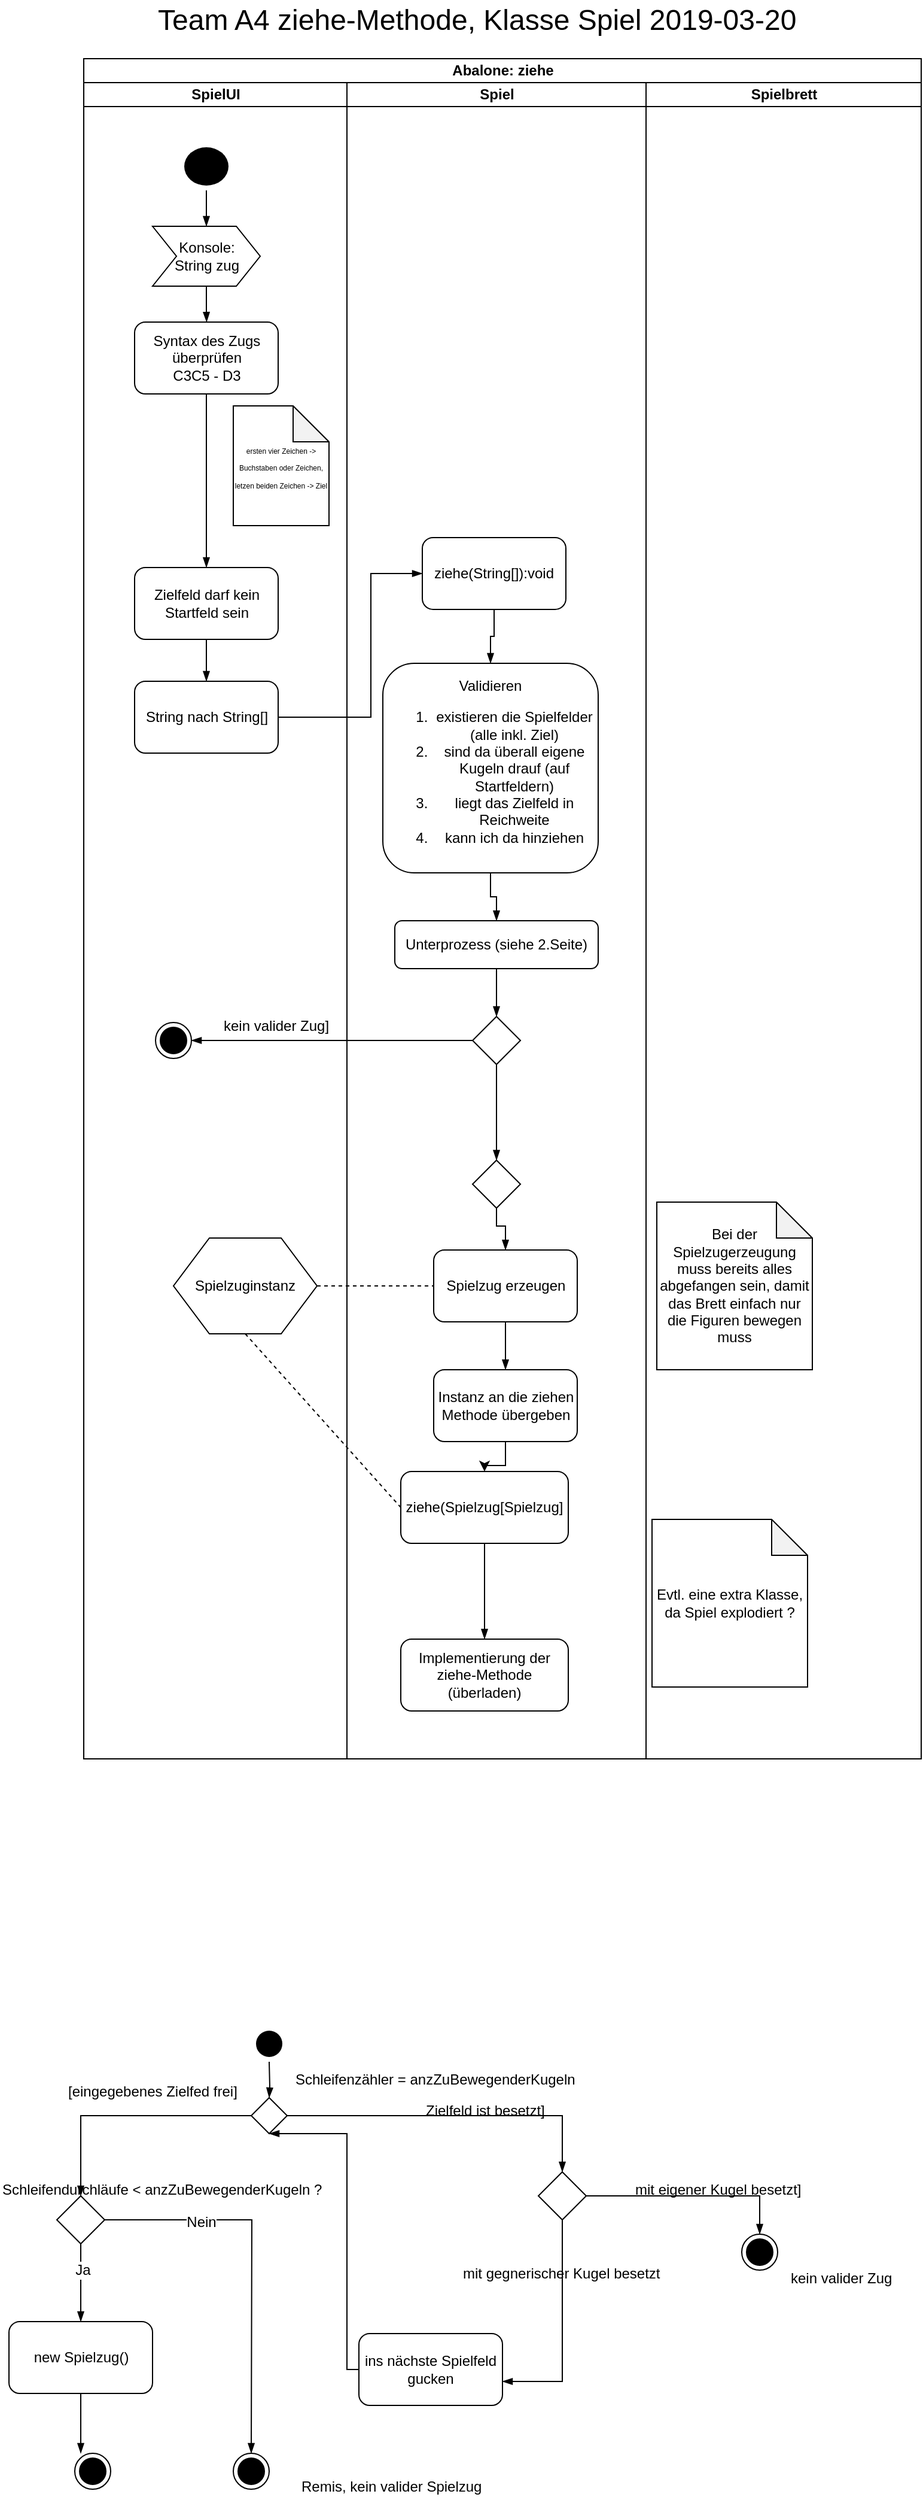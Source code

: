 <mxfile version="10.5.2" type="device"><diagram id="qPLTVKHvqDmZSYKCLTmT" name="Page-1"><mxGraphModel dx="824" dy="496" grid="1" gridSize="10" guides="1" tooltips="1" connect="1" arrows="1" fold="1" page="1" pageScale="1" pageWidth="827" pageHeight="1169" math="0" shadow="0"><root><mxCell id="0"/><mxCell id="1" parent="0"/><mxCell id="RRhDcwA50_2TwOH6ap_V-1" value="&lt;font style=&quot;font-size: 24px&quot;&gt;Team A4 ziehe-Methode, Klasse Spiel 2019-03-20&lt;/font&gt;" style="text;html=1;resizable=0;points=[];autosize=1;align=left;verticalAlign=top;spacingTop=-4;" parent="1" vertex="1"><mxGeometry x="130" y="31" width="550" height="20" as="geometry"/></mxCell><mxCell id="RRhDcwA50_2TwOH6ap_V-4" value="Abalone: ziehe" style="swimlane;html=1;childLayout=stackLayout;resizeParent=1;resizeParentMax=0;startSize=20;" parent="1" vertex="1"><mxGeometry x="70" y="80" width="700" height="1420" as="geometry"/></mxCell><mxCell id="RRhDcwA50_2TwOH6ap_V-5" value="SpielUI" style="swimlane;html=1;startSize=20;" parent="RRhDcwA50_2TwOH6ap_V-4" vertex="1"><mxGeometry y="20" width="220" height="1400" as="geometry"/></mxCell><mxCell id="RRhDcwA50_2TwOH6ap_V-8" value="sq" style="ellipse;html=1;shape=startState;fillColor=#000000;strokeColor=none;" parent="RRhDcwA50_2TwOH6ap_V-5" vertex="1"><mxGeometry x="80" y="50" width="45" height="40" as="geometry"/></mxCell><mxCell id="RRhDcwA50_2TwOH6ap_V-9" value="" style="edgeStyle=orthogonalEdgeStyle;html=1;verticalAlign=bottom;endArrow=open;endSize=8;strokeColor=none;rounded=0;" parent="RRhDcwA50_2TwOH6ap_V-5" source="RRhDcwA50_2TwOH6ap_V-10" edge="1"><mxGeometry relative="1" as="geometry"><mxPoint x="110" y="190" as="targetPoint"/></mxGeometry></mxCell><mxCell id="RRhDcwA50_2TwOH6ap_V-11" value="" style="edgeStyle=orthogonalEdgeStyle;rounded=0;orthogonalLoop=1;jettySize=auto;html=1;endArrow=none;endFill=0;startArrow=blockThin;startFill=1;" parent="RRhDcwA50_2TwOH6ap_V-5" source="RRhDcwA50_2TwOH6ap_V-10" target="RRhDcwA50_2TwOH6ap_V-8" edge="1"><mxGeometry relative="1" as="geometry"/></mxCell><mxCell id="RRhDcwA50_2TwOH6ap_V-14" value="" style="edgeStyle=orthogonalEdgeStyle;rounded=0;orthogonalLoop=1;jettySize=auto;html=1;startArrow=none;startFill=0;endArrow=blockThin;endFill=1;" parent="RRhDcwA50_2TwOH6ap_V-5" source="RRhDcwA50_2TwOH6ap_V-10" edge="1"><mxGeometry relative="1" as="geometry"><mxPoint x="102.69" y="200" as="targetPoint"/></mxGeometry></mxCell><mxCell id="RRhDcwA50_2TwOH6ap_V-10" value="Konsole: &lt;br&gt;String zug" style="shape=step;perimeter=stepPerimeter;whiteSpace=wrap;html=1;fixedSize=1;" parent="RRhDcwA50_2TwOH6ap_V-5" vertex="1"><mxGeometry x="57.5" y="120" width="90" height="50" as="geometry"/></mxCell><mxCell id="RRhDcwA50_2TwOH6ap_V-12" value="" style="edgeStyle=orthogonalEdgeStyle;html=1;verticalAlign=bottom;endArrow=open;endSize=8;strokeColor=none;rounded=0;" parent="RRhDcwA50_2TwOH6ap_V-5" source="RRhDcwA50_2TwOH6ap_V-8" target="RRhDcwA50_2TwOH6ap_V-10" edge="1"><mxGeometry relative="1" as="geometry"><mxPoint x="180" y="290" as="targetPoint"/><mxPoint x="172.5" y="190" as="sourcePoint"/></mxGeometry></mxCell><mxCell id="RRhDcwA50_2TwOH6ap_V-22" value="" style="edgeStyle=orthogonalEdgeStyle;rounded=0;orthogonalLoop=1;jettySize=auto;html=1;startArrow=none;startFill=0;endArrow=blockThin;endFill=1;" parent="RRhDcwA50_2TwOH6ap_V-5" source="RRhDcwA50_2TwOH6ap_V-83" target="RRhDcwA50_2TwOH6ap_V-19" edge="1"><mxGeometry relative="1" as="geometry"/></mxCell><mxCell id="RRhDcwA50_2TwOH6ap_V-15" value="Syntax des Zugs überprüfen&lt;br&gt;C3C5 - D3&lt;br&gt;" style="rounded=1;whiteSpace=wrap;html=1;" parent="RRhDcwA50_2TwOH6ap_V-5" vertex="1"><mxGeometry x="42.5" y="200" width="120" height="60" as="geometry"/></mxCell><mxCell id="RRhDcwA50_2TwOH6ap_V-19" value="String nach String[]" style="rounded=1;whiteSpace=wrap;html=1;" parent="RRhDcwA50_2TwOH6ap_V-5" vertex="1"><mxGeometry x="42.5" y="500" width="120" height="60" as="geometry"/></mxCell><mxCell id="RRhDcwA50_2TwOH6ap_V-23" value="&lt;font style=&quot;font-size: 6px&quot;&gt;ersten vier Zeichen -&amp;gt; Buchstaben oder Zeichen,&lt;br&gt;letzen beiden Zeichen -&amp;gt; Ziel&lt;/font&gt;&lt;br&gt;" style="shape=note;whiteSpace=wrap;html=1;backgroundOutline=1;darkOpacity=0.05;" parent="RRhDcwA50_2TwOH6ap_V-5" vertex="1"><mxGeometry x="125" y="270" width="80" height="100" as="geometry"/></mxCell><mxCell id="RRhDcwA50_2TwOH6ap_V-83" value="Zielfeld darf kein Startfeld sein" style="rounded=1;whiteSpace=wrap;html=1;" parent="RRhDcwA50_2TwOH6ap_V-5" vertex="1"><mxGeometry x="42.5" y="405" width="120" height="60" as="geometry"/></mxCell><mxCell id="RRhDcwA50_2TwOH6ap_V-84" value="" style="edgeStyle=orthogonalEdgeStyle;rounded=0;orthogonalLoop=1;jettySize=auto;html=1;startArrow=none;startFill=0;endArrow=blockThin;endFill=1;" parent="RRhDcwA50_2TwOH6ap_V-5" source="RRhDcwA50_2TwOH6ap_V-15" target="RRhDcwA50_2TwOH6ap_V-83" edge="1"><mxGeometry relative="1" as="geometry"><mxPoint x="172.5" y="360" as="sourcePoint"/><mxPoint x="172.5" y="600" as="targetPoint"/></mxGeometry></mxCell><mxCell id="RRhDcwA50_2TwOH6ap_V-127" value="kein valider Zug]" style="text;html=1;resizable=0;points=[];autosize=1;align=left;verticalAlign=top;spacingTop=-4;" parent="RRhDcwA50_2TwOH6ap_V-5" vertex="1"><mxGeometry x="115" y="778" width="100" height="20" as="geometry"/></mxCell><mxCell id="RRhDcwA50_2TwOH6ap_V-128" value="" style="ellipse;html=1;shape=endState;fillColor=#000000;strokeColor=#000000;" parent="RRhDcwA50_2TwOH6ap_V-5" vertex="1"><mxGeometry x="60" y="785" width="30" height="30" as="geometry"/></mxCell><mxCell id="RRhDcwA50_2TwOH6ap_V-6" value="Spiel&lt;br&gt;" style="swimlane;html=1;startSize=20;" parent="RRhDcwA50_2TwOH6ap_V-4" vertex="1"><mxGeometry x="220" y="20" width="250" height="1400" as="geometry"/></mxCell><mxCell id="RRhDcwA50_2TwOH6ap_V-26" value="" style="edgeStyle=orthogonalEdgeStyle;rounded=0;orthogonalLoop=1;jettySize=auto;html=1;startArrow=none;startFill=0;endArrow=blockThin;endFill=1;" parent="RRhDcwA50_2TwOH6ap_V-6" source="RRhDcwA50_2TwOH6ap_V-17" target="RRhDcwA50_2TwOH6ap_V-25" edge="1"><mxGeometry relative="1" as="geometry"/></mxCell><mxCell id="RRhDcwA50_2TwOH6ap_V-17" value="ziehe(String[]):void" style="rounded=1;whiteSpace=wrap;html=1;" parent="RRhDcwA50_2TwOH6ap_V-6" vertex="1"><mxGeometry x="63" y="380" width="120" height="60" as="geometry"/></mxCell><mxCell id="RRhDcwA50_2TwOH6ap_V-52" value="" style="edgeStyle=orthogonalEdgeStyle;rounded=0;orthogonalLoop=1;jettySize=auto;html=1;startArrow=none;startFill=0;endArrow=blockThin;endFill=1;" parent="RRhDcwA50_2TwOH6ap_V-6" source="RRhDcwA50_2TwOH6ap_V-25" target="RRhDcwA50_2TwOH6ap_V-51" edge="1"><mxGeometry relative="1" as="geometry"/></mxCell><mxCell id="RRhDcwA50_2TwOH6ap_V-25" value="&lt;div style=&quot;text-align: center&quot;&gt;&lt;span&gt;Validieren&lt;/span&gt;&lt;/div&gt;&lt;div style=&quot;text-align: center&quot;&gt;&lt;ol&gt;&lt;li&gt;existieren die Spielfelder (alle inkl. Ziel)&lt;br&gt;&lt;/li&gt;&lt;li&gt;sind da überall eigene Kugeln drauf (auf Startfeldern)&lt;br&gt;&lt;/li&gt;&lt;li&gt;liegt das Zielfeld in Reichweite&lt;/li&gt;&lt;li&gt;kann ich da hinziehen&lt;/li&gt;&lt;/ol&gt;&lt;/div&gt;" style="rounded=1;whiteSpace=wrap;html=1;" parent="RRhDcwA50_2TwOH6ap_V-6" vertex="1"><mxGeometry x="30" y="485" width="180" height="175" as="geometry"/></mxCell><mxCell id="RRhDcwA50_2TwOH6ap_V-51" value="&lt;div style=&quot;text-align: center&quot;&gt;Unterprozess (siehe 2.Seite)&lt;/div&gt;" style="rounded=1;whiteSpace=wrap;html=1;" parent="RRhDcwA50_2TwOH6ap_V-6" vertex="1"><mxGeometry x="40" y="700" width="170" height="40" as="geometry"/></mxCell><mxCell id="RRhDcwA50_2TwOH6ap_V-126" value="" style="edgeStyle=orthogonalEdgeStyle;rounded=0;jumpSize=11;orthogonalLoop=1;jettySize=auto;html=1;startArrow=none;startFill=0;endArrow=blockThin;endFill=1;" parent="RRhDcwA50_2TwOH6ap_V-6" source="RRhDcwA50_2TwOH6ap_V-122" edge="1"><mxGeometry relative="1" as="geometry"><mxPoint x="-130" y="800" as="targetPoint"/></mxGeometry></mxCell><mxCell id="RRhDcwA50_2TwOH6ap_V-131" value="" style="edgeStyle=orthogonalEdgeStyle;rounded=0;jumpSize=11;orthogonalLoop=1;jettySize=auto;html=1;startArrow=none;startFill=0;endArrow=blockThin;endFill=1;" parent="RRhDcwA50_2TwOH6ap_V-6" source="RRhDcwA50_2TwOH6ap_V-122" target="RRhDcwA50_2TwOH6ap_V-130" edge="1"><mxGeometry relative="1" as="geometry"/></mxCell><mxCell id="RRhDcwA50_2TwOH6ap_V-122" value="" style="rhombus;whiteSpace=wrap;html=1;strokeColor=#000000;" parent="RRhDcwA50_2TwOH6ap_V-6" vertex="1"><mxGeometry x="105" y="780" width="40" height="40" as="geometry"/></mxCell><mxCell id="RRhDcwA50_2TwOH6ap_V-130" value="" style="rhombus;whiteSpace=wrap;html=1;strokeColor=#000000;" parent="RRhDcwA50_2TwOH6ap_V-6" vertex="1"><mxGeometry x="105" y="900" width="40" height="40" as="geometry"/></mxCell><mxCell id="RRhDcwA50_2TwOH6ap_V-123" value="" style="edgeStyle=orthogonalEdgeStyle;rounded=0;jumpSize=11;orthogonalLoop=1;jettySize=auto;html=1;startArrow=none;startFill=0;endArrow=blockThin;endFill=1;" parent="RRhDcwA50_2TwOH6ap_V-6" source="RRhDcwA50_2TwOH6ap_V-51" target="RRhDcwA50_2TwOH6ap_V-122" edge="1"><mxGeometry relative="1" as="geometry"><mxPoint x="415" y="840" as="sourcePoint"/><mxPoint x="415" y="920" as="targetPoint"/></mxGeometry></mxCell><mxCell id="RRhDcwA50_2TwOH6ap_V-27" value="Spielzuginstanz" style="shape=hexagon;perimeter=hexagonPerimeter2;whiteSpace=wrap;html=1;" parent="RRhDcwA50_2TwOH6ap_V-6" vertex="1"><mxGeometry x="-145" y="965" width="120" height="80" as="geometry"/></mxCell><mxCell id="RRhDcwA50_2TwOH6ap_V-133" value="" style="edgeStyle=orthogonalEdgeStyle;rounded=0;jumpSize=11;orthogonalLoop=1;jettySize=auto;html=1;startArrow=blockThin;startFill=1;endArrow=none;endFill=0;entryX=0.5;entryY=1;entryDx=0;entryDy=0;" parent="RRhDcwA50_2TwOH6ap_V-6" source="RRhDcwA50_2TwOH6ap_V-28" target="RRhDcwA50_2TwOH6ap_V-130" edge="1"><mxGeometry relative="1" as="geometry"><mxPoint x="132.5" y="895" as="targetPoint"/></mxGeometry></mxCell><mxCell id="RRhDcwA50_2TwOH6ap_V-28" value="Spielzug erzeugen" style="rounded=1;whiteSpace=wrap;html=1;" parent="RRhDcwA50_2TwOH6ap_V-6" vertex="1"><mxGeometry x="72.5" y="975" width="120" height="60" as="geometry"/></mxCell><mxCell id="RRhDcwA50_2TwOH6ap_V-29" value="Instanz an die ziehen Methode übergeben" style="rounded=1;whiteSpace=wrap;html=1;" parent="RRhDcwA50_2TwOH6ap_V-6" vertex="1"><mxGeometry x="72.5" y="1075" width="120" height="60" as="geometry"/></mxCell><mxCell id="RRhDcwA50_2TwOH6ap_V-34" value="" style="edgeStyle=orthogonalEdgeStyle;rounded=0;orthogonalLoop=1;jettySize=auto;html=1;startArrow=none;startFill=0;endArrow=blockThin;endFill=1;entryX=0.5;entryY=0;entryDx=0;entryDy=0;" parent="RRhDcwA50_2TwOH6ap_V-6" source="RRhDcwA50_2TwOH6ap_V-28" target="RRhDcwA50_2TwOH6ap_V-29" edge="1"><mxGeometry relative="1" as="geometry"><mxPoint x="-7.5" y="1005" as="targetPoint"/></mxGeometry></mxCell><mxCell id="RRhDcwA50_2TwOH6ap_V-35" value="" style="endArrow=none;dashed=1;html=1;exitX=1;exitY=0.5;exitDx=0;exitDy=0;entryX=0;entryY=0.5;entryDx=0;entryDy=0;" parent="RRhDcwA50_2TwOH6ap_V-6" source="RRhDcwA50_2TwOH6ap_V-27" target="RRhDcwA50_2TwOH6ap_V-28" edge="1"><mxGeometry width="50" height="50" relative="1" as="geometry"><mxPoint x="12.5" y="1025" as="sourcePoint"/><mxPoint x="62.5" y="975" as="targetPoint"/></mxGeometry></mxCell><mxCell id="RRhDcwA50_2TwOH6ap_V-7" value="Spielbrett" style="swimlane;html=1;startSize=20;" parent="RRhDcwA50_2TwOH6ap_V-4" vertex="1"><mxGeometry x="470" y="20" width="230" height="1400" as="geometry"/></mxCell><mxCell id="RRhDcwA50_2TwOH6ap_V-30" value="Bei der Spielzugerzeugung muss bereits alles abgefangen sein, damit das Brett einfach nur die Figuren bewegen muss" style="shape=note;whiteSpace=wrap;html=1;backgroundOutline=1;darkOpacity=0.05;" parent="RRhDcwA50_2TwOH6ap_V-7" vertex="1"><mxGeometry x="9" y="935" width="130" height="140" as="geometry"/></mxCell><mxCell id="RRhDcwA50_2TwOH6ap_V-24" value="" style="edgeStyle=orthogonalEdgeStyle;rounded=0;orthogonalLoop=1;jettySize=auto;html=1;startArrow=none;startFill=0;endArrow=blockThin;endFill=1;entryX=0;entryY=0.5;entryDx=0;entryDy=0;exitX=1;exitY=0.5;exitDx=0;exitDy=0;" parent="RRhDcwA50_2TwOH6ap_V-4" source="RRhDcwA50_2TwOH6ap_V-19" target="RRhDcwA50_2TwOH6ap_V-17" edge="1"><mxGeometry relative="1" as="geometry"><mxPoint x="112.5" y="290" as="sourcePoint"/><mxPoint x="112.5" y="410" as="targetPoint"/><Array as="points"><mxPoint x="240" y="550"/><mxPoint x="240" y="430"/></Array></mxGeometry></mxCell><mxCell id="RRhDcwA50_2TwOH6ap_V-32" value="Evtl. eine extra Klasse, da Spiel explodiert ?" style="shape=note;whiteSpace=wrap;html=1;backgroundOutline=1;darkOpacity=0.05;" parent="1" vertex="1"><mxGeometry x="545" y="1300" width="130" height="140" as="geometry"/></mxCell><mxCell id="RRhDcwA50_2TwOH6ap_V-38" value="" style="edgeStyle=orthogonalEdgeStyle;rounded=0;orthogonalLoop=1;jettySize=auto;html=1;startArrow=none;startFill=0;endArrow=blockThin;endFill=1;" parent="1" source="RRhDcwA50_2TwOH6ap_V-36" target="RRhDcwA50_2TwOH6ap_V-37" edge="1"><mxGeometry relative="1" as="geometry"/></mxCell><mxCell id="RRhDcwA50_2TwOH6ap_V-36" value="ziehe(Spielzug[Spielzug]" style="rounded=1;whiteSpace=wrap;html=1;" parent="1" vertex="1"><mxGeometry x="335" y="1260" width="140" height="60" as="geometry"/></mxCell><mxCell id="RRhDcwA50_2TwOH6ap_V-37" value="Implementierung der ziehe-Methode (überladen)&lt;br&gt;" style="rounded=1;whiteSpace=wrap;html=1;" parent="1" vertex="1"><mxGeometry x="335" y="1400" width="140" height="60" as="geometry"/></mxCell><mxCell id="RRhDcwA50_2TwOH6ap_V-53" value="" style="ellipse;html=1;shape=startState;fillColor=#000000;strokeColor=none;" parent="1" vertex="1"><mxGeometry x="210" y="1723" width="30" height="30" as="geometry"/></mxCell><mxCell id="RRhDcwA50_2TwOH6ap_V-54" value="" style="edgeStyle=orthogonalEdgeStyle;html=1;verticalAlign=bottom;endArrow=open;endSize=8;strokeColor=none;" parent="1" source="RRhDcwA50_2TwOH6ap_V-53" edge="1"><mxGeometry relative="1" as="geometry"><mxPoint x="85" y="1740" as="targetPoint"/></mxGeometry></mxCell><mxCell id="RRhDcwA50_2TwOH6ap_V-55" value="[eingegebenes Zielfed frei]" style="text;html=1;resizable=0;points=[];autosize=1;align=left;verticalAlign=top;spacingTop=-4;" parent="1" vertex="1"><mxGeometry x="55" y="1768" width="160" height="20" as="geometry"/></mxCell><mxCell id="RRhDcwA50_2TwOH6ap_V-62" value="" style="edgeStyle=orthogonalEdgeStyle;rounded=0;orthogonalLoop=1;jettySize=auto;html=1;startArrow=none;startFill=0;endArrow=blockThin;endFill=1;" parent="1" source="RRhDcwA50_2TwOH6ap_V-56" target="RRhDcwA50_2TwOH6ap_V-64" edge="1"><mxGeometry relative="1" as="geometry"><mxPoint x="480" y="1900" as="targetPoint"/></mxGeometry></mxCell><mxCell id="RRhDcwA50_2TwOH6ap_V-105" value="" style="edgeStyle=orthogonalEdgeStyle;rounded=0;jumpSize=11;orthogonalLoop=1;jettySize=auto;html=1;startArrow=none;startFill=0;endArrow=blockThin;endFill=1;entryX=0.5;entryY=1;entryDx=0;entryDy=0;" parent="1" source="RRhDcwA50_2TwOH6ap_V-106" target="RRhDcwA50_2TwOH6ap_V-59" edge="1"><mxGeometry relative="1" as="geometry"><mxPoint x="370" y="1865" as="targetPoint"/><Array as="points"><mxPoint x="290" y="2010"/><mxPoint x="290" y="1813"/></Array></mxGeometry></mxCell><mxCell id="RRhDcwA50_2TwOH6ap_V-56" value="" style="rhombus;whiteSpace=wrap;html=1;" parent="1" vertex="1"><mxGeometry x="450" y="1845" width="40" height="40" as="geometry"/></mxCell><mxCell id="RRhDcwA50_2TwOH6ap_V-57" value="" style="edgeStyle=orthogonalEdgeStyle;rounded=0;orthogonalLoop=1;jettySize=auto;html=1;startArrow=none;startFill=0;endArrow=blockThin;endFill=1;entryX=0.5;entryY=0;entryDx=0;entryDy=0;exitX=1;exitY=0.5;exitDx=0;exitDy=0;" parent="1" source="RRhDcwA50_2TwOH6ap_V-59" target="RRhDcwA50_2TwOH6ap_V-56" edge="1"><mxGeometry relative="1" as="geometry"><mxPoint x="475" y="1845" as="targetPoint"/><mxPoint x="395" y="1810" as="sourcePoint"/></mxGeometry></mxCell><mxCell id="RRhDcwA50_2TwOH6ap_V-58" value="" style="edgeStyle=orthogonalEdgeStyle;rounded=0;orthogonalLoop=1;jettySize=auto;html=1;startArrow=none;startFill=0;endArrow=blockThin;endFill=1;entryX=0.5;entryY=0;entryDx=0;entryDy=0;" parent="1" source="RRhDcwA50_2TwOH6ap_V-108" target="RRhDcwA50_2TwOH6ap_V-70" edge="1"><mxGeometry relative="1" as="geometry"><mxPoint x="128" y="1833" as="targetPoint"/></mxGeometry></mxCell><mxCell id="RRhDcwA50_2TwOH6ap_V-112" value="Ja" style="text;html=1;resizable=0;points=[];align=center;verticalAlign=middle;labelBackgroundColor=#ffffff;" parent="RRhDcwA50_2TwOH6ap_V-58" vertex="1" connectable="0"><mxGeometry x="0.023" y="12" relative="1" as="geometry"><mxPoint x="-11" y="-11" as="offset"/></mxGeometry></mxCell><mxCell id="RRhDcwA50_2TwOH6ap_V-59" value="" style="rhombus;whiteSpace=wrap;html=1;" parent="1" vertex="1"><mxGeometry x="210" y="1783" width="30" height="30" as="geometry"/></mxCell><mxCell id="RRhDcwA50_2TwOH6ap_V-60" value="" style="edgeStyle=orthogonalEdgeStyle;rounded=0;orthogonalLoop=1;jettySize=auto;html=1;startArrow=none;startFill=0;endArrow=blockThin;endFill=1;" parent="1" target="RRhDcwA50_2TwOH6ap_V-59" edge="1"><mxGeometry relative="1" as="geometry"><mxPoint x="225" y="1753" as="sourcePoint"/><mxPoint x="225" y="1793" as="targetPoint"/></mxGeometry></mxCell><mxCell id="RRhDcwA50_2TwOH6ap_V-64" value="" style="ellipse;html=1;shape=endState;fillColor=#000000;strokeColor=#000000;" parent="1" vertex="1"><mxGeometry x="620" y="1897" width="30" height="30" as="geometry"/></mxCell><mxCell id="RRhDcwA50_2TwOH6ap_V-72" value="" style="edgeStyle=orthogonalEdgeStyle;rounded=0;orthogonalLoop=1;jettySize=auto;html=1;startArrow=none;startFill=0;endArrow=blockThin;endFill=1;" parent="1" source="RRhDcwA50_2TwOH6ap_V-70" edge="1"><mxGeometry relative="1" as="geometry"><mxPoint x="67.5" y="2080" as="targetPoint"/></mxGeometry></mxCell><mxCell id="RRhDcwA50_2TwOH6ap_V-70" value="new Spielzug()" style="rounded=1;whiteSpace=wrap;html=1;strokeColor=#000000;" parent="1" vertex="1"><mxGeometry x="7.5" y="1970" width="120" height="60" as="geometry"/></mxCell><mxCell id="RRhDcwA50_2TwOH6ap_V-73" value="" style="ellipse;html=1;shape=endState;fillColor=#000000;strokeColor=#000000;" parent="1" vertex="1"><mxGeometry x="195" y="2080" width="30" height="30" as="geometry"/></mxCell><mxCell id="RRhDcwA50_2TwOH6ap_V-95" value="Zielfeld ist besetzt]" style="text;html=1;resizable=0;points=[];autosize=1;align=left;verticalAlign=top;spacingTop=-4;" parent="1" vertex="1"><mxGeometry x="354" y="1784" width="110" height="20" as="geometry"/></mxCell><mxCell id="RRhDcwA50_2TwOH6ap_V-96" value="mit eigener Kugel besetzt]" style="text;html=1;resizable=0;points=[];autosize=1;align=left;verticalAlign=top;spacingTop=-4;" parent="1" vertex="1"><mxGeometry x="529" y="1850" width="150" height="20" as="geometry"/></mxCell><mxCell id="RRhDcwA50_2TwOH6ap_V-97" value="kein valider Zug" style="text;html=1;resizable=0;points=[];autosize=1;align=left;verticalAlign=top;spacingTop=-4;" parent="1" vertex="1"><mxGeometry x="659" y="1924" width="100" height="20" as="geometry"/></mxCell><mxCell id="RRhDcwA50_2TwOH6ap_V-101" value="Schleifenzähler = anzZuBewegenderKugeln" style="text;html=1;resizable=0;points=[];autosize=1;align=left;verticalAlign=top;spacingTop=-4;" parent="1" vertex="1"><mxGeometry x="245" y="1758" width="250" height="20" as="geometry"/></mxCell><mxCell id="RRhDcwA50_2TwOH6ap_V-100" value="mit gegnerischer Kugel besetzt" style="text;html=1;resizable=0;points=[];autosize=1;align=left;verticalAlign=top;spacingTop=-4;" parent="1" vertex="1"><mxGeometry x="385" y="1920" width="180" height="20" as="geometry"/></mxCell><mxCell id="RRhDcwA50_2TwOH6ap_V-106" value="ins nächste Spielfeld gucken" style="rounded=1;whiteSpace=wrap;html=1;strokeColor=#000000;" parent="1" vertex="1"><mxGeometry x="300" y="1980" width="120" height="60" as="geometry"/></mxCell><mxCell id="RRhDcwA50_2TwOH6ap_V-107" value="" style="edgeStyle=orthogonalEdgeStyle;rounded=0;jumpSize=11;orthogonalLoop=1;jettySize=auto;html=1;startArrow=none;startFill=0;endArrow=blockThin;endFill=1;" parent="1" source="RRhDcwA50_2TwOH6ap_V-56" edge="1"><mxGeometry relative="1" as="geometry"><mxPoint x="470" y="1885" as="sourcePoint"/><mxPoint x="420" y="2020" as="targetPoint"/><Array as="points"><mxPoint x="470" y="2020"/></Array></mxGeometry></mxCell><mxCell id="RRhDcwA50_2TwOH6ap_V-114" value="" style="edgeStyle=orthogonalEdgeStyle;rounded=0;jumpSize=11;orthogonalLoop=1;jettySize=auto;html=1;startArrow=none;startFill=0;endArrow=blockThin;endFill=1;" parent="1" source="RRhDcwA50_2TwOH6ap_V-108" edge="1"><mxGeometry relative="1" as="geometry"><mxPoint x="210" y="2080" as="targetPoint"/></mxGeometry></mxCell><mxCell id="RRhDcwA50_2TwOH6ap_V-115" value="Nein" style="text;html=1;resizable=0;points=[];align=center;verticalAlign=middle;labelBackgroundColor=#ffffff;" parent="RRhDcwA50_2TwOH6ap_V-114" vertex="1" connectable="0"><mxGeometry x="-0.493" y="-2" relative="1" as="geometry"><mxPoint as="offset"/></mxGeometry></mxCell><mxCell id="RRhDcwA50_2TwOH6ap_V-108" value="" style="rhombus;whiteSpace=wrap;html=1;" parent="1" vertex="1"><mxGeometry x="47.5" y="1865" width="40" height="40" as="geometry"/></mxCell><mxCell id="RRhDcwA50_2TwOH6ap_V-110" value="" style="edgeStyle=orthogonalEdgeStyle;rounded=0;orthogonalLoop=1;jettySize=auto;html=1;startArrow=none;startFill=0;endArrow=blockThin;endFill=1;entryX=0.5;entryY=0;entryDx=0;entryDy=0;" parent="1" source="RRhDcwA50_2TwOH6ap_V-59" target="RRhDcwA50_2TwOH6ap_V-108" edge="1"><mxGeometry relative="1" as="geometry"><mxPoint x="68" y="1970" as="targetPoint"/><mxPoint x="210" y="1798" as="sourcePoint"/></mxGeometry></mxCell><mxCell id="RRhDcwA50_2TwOH6ap_V-111" value="Schleifendurchläufe &amp;lt; anzZuBewegenderKugeln ?" style="text;html=1;resizable=0;points=[];autosize=1;align=left;verticalAlign=top;spacingTop=-4;" parent="1" vertex="1"><mxGeometry y="1850" width="280" height="20" as="geometry"/></mxCell><mxCell id="RRhDcwA50_2TwOH6ap_V-116" value="" style="ellipse;html=1;shape=endState;fillColor=#000000;strokeColor=#000000;" parent="1" vertex="1"><mxGeometry x="62.5" y="2080" width="30" height="30" as="geometry"/></mxCell><mxCell id="RRhDcwA50_2TwOH6ap_V-117" value="Remis, kein valider Spielzug" style="text;html=1;resizable=0;points=[];autosize=1;align=left;verticalAlign=top;spacingTop=-4;" parent="1" vertex="1"><mxGeometry x="250" y="2098" width="170" height="20" as="geometry"/></mxCell><mxCell id="RRhDcwA50_2TwOH6ap_V-134" value="" style="endArrow=none;dashed=1;html=1;exitX=0.5;exitY=1;exitDx=0;exitDy=0;entryX=0;entryY=0.5;entryDx=0;entryDy=0;" parent="1" source="RRhDcwA50_2TwOH6ap_V-27" target="RRhDcwA50_2TwOH6ap_V-36" edge="1"><mxGeometry width="50" height="50" relative="1" as="geometry"><mxPoint x="275" y="1115" as="sourcePoint"/><mxPoint x="373" y="1115" as="targetPoint"/></mxGeometry></mxCell><mxCell id="WjDwJ_dvqGT_ydfVqi_l-1" value="" style="edgeStyle=orthogonalEdgeStyle;rounded=0;orthogonalLoop=1;jettySize=auto;html=1;" edge="1" parent="1" source="RRhDcwA50_2TwOH6ap_V-29" target="RRhDcwA50_2TwOH6ap_V-36"><mxGeometry relative="1" as="geometry"/></mxCell></root></mxGraphModel></diagram></mxfile>